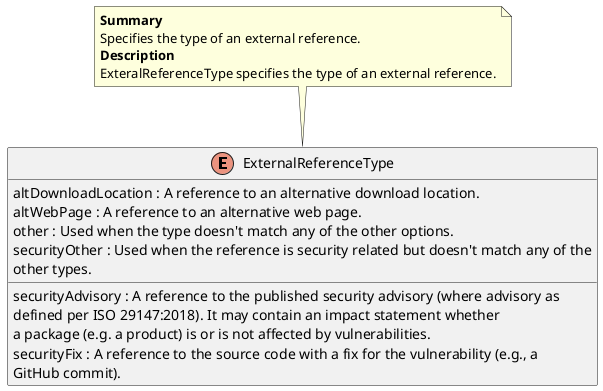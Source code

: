 @startuml
enum ExternalReferenceType {
    altDownloadLocation : A reference to an alternative download location.
    altWebPage : A reference to an alternative web page.
    other : Used when the type doesn't match any of the other options.
    securityAdvisory : A reference to the published security advisory (where advisory as
defined per ISO 29147:2018). It may contain an impact statement whether
a package (e.g. a product) is or is not affected by vulnerabilities.
    securityFix : A reference to the source code with a fix for the vulnerability (e.g., a
GitHub commit).
    securityOther : Used when the reference is security related but doesn't match any of the
other types.
}
note top of ExternalReferenceType
<b>Summary</b>
Specifies the type of an external reference.
<b>Description</b>
ExteralReferenceType specifies the type of an external reference.
end note
@enduml
